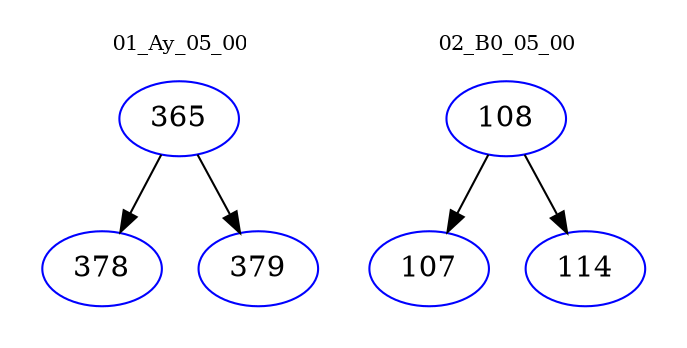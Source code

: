 digraph{
subgraph cluster_0 {
color = white
label = "01_Ay_05_00";
fontsize=10;
T0_365 [label="365", color="blue"]
T0_365 -> T0_378 [color="black"]
T0_378 [label="378", color="blue"]
T0_365 -> T0_379 [color="black"]
T0_379 [label="379", color="blue"]
}
subgraph cluster_1 {
color = white
label = "02_B0_05_00";
fontsize=10;
T1_108 [label="108", color="blue"]
T1_108 -> T1_107 [color="black"]
T1_107 [label="107", color="blue"]
T1_108 -> T1_114 [color="black"]
T1_114 [label="114", color="blue"]
}
}
